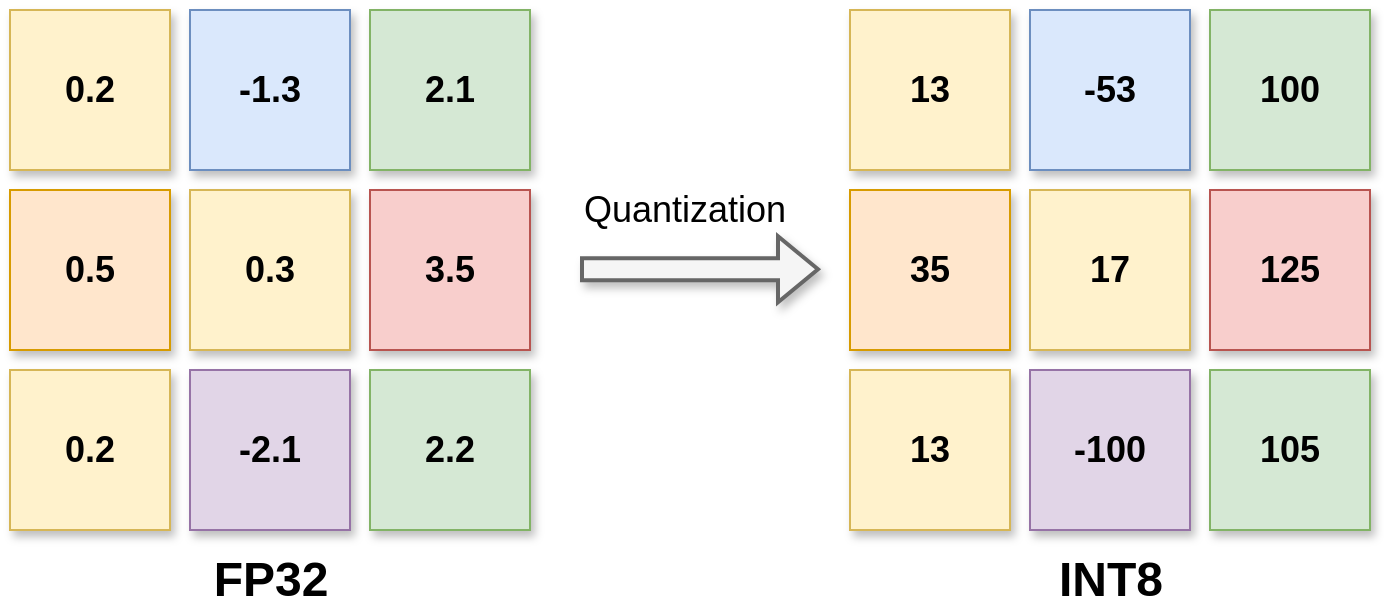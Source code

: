 <mxfile version="20.0.1" type="github">
  <diagram id="ppC39IwgiAFX2ZTD-nuR" name="Page-1">
    <mxGraphModel dx="1089" dy="636" grid="1" gridSize="10" guides="1" tooltips="1" connect="1" arrows="1" fold="1" page="1" pageScale="1" pageWidth="850" pageHeight="1100" math="0" shadow="0">
      <root>
        <mxCell id="0" />
        <mxCell id="1" parent="0" />
        <mxCell id="mcf2gClhwfiL2pvnPJNO-1" value="&lt;b&gt;&lt;font style=&quot;font-size: 18px;&quot;&gt;0.2&lt;/font&gt;&lt;/b&gt;" style="whiteSpace=wrap;html=1;aspect=fixed;fillColor=#fff2cc;strokeColor=#d6b656;shadow=1;" parent="1" vertex="1">
          <mxGeometry x="85" y="70" width="80" height="80" as="geometry" />
        </mxCell>
        <mxCell id="mcf2gClhwfiL2pvnPJNO-2" value="&lt;b&gt;&lt;font style=&quot;font-size: 18px;&quot;&gt;-1.3&lt;/font&gt;&lt;/b&gt;" style="whiteSpace=wrap;html=1;aspect=fixed;fillColor=#dae8fc;strokeColor=#6c8ebf;shadow=1;" parent="1" vertex="1">
          <mxGeometry x="175" y="70" width="80" height="80" as="geometry" />
        </mxCell>
        <mxCell id="mcf2gClhwfiL2pvnPJNO-3" value="&lt;font style=&quot;font-size: 18px;&quot;&gt;&lt;b&gt;2.1&lt;/b&gt;&lt;/font&gt;" style="whiteSpace=wrap;html=1;aspect=fixed;fillColor=#d5e8d4;strokeColor=#82b366;shadow=1;" parent="1" vertex="1">
          <mxGeometry x="265" y="70" width="80" height="80" as="geometry" />
        </mxCell>
        <mxCell id="mcf2gClhwfiL2pvnPJNO-5" value="&lt;font style=&quot;font-size: 18px;&quot;&gt;&lt;b&gt;0.5&lt;/b&gt;&lt;/font&gt;" style="whiteSpace=wrap;html=1;aspect=fixed;fillColor=#ffe6cc;strokeColor=#d79b00;shadow=1;" parent="1" vertex="1">
          <mxGeometry x="85" y="160" width="80" height="80" as="geometry" />
        </mxCell>
        <mxCell id="mcf2gClhwfiL2pvnPJNO-6" value="&lt;font style=&quot;font-size: 18px;&quot;&gt;&lt;b&gt;0.3&lt;/b&gt;&lt;/font&gt;" style="whiteSpace=wrap;html=1;aspect=fixed;fillColor=#fff2cc;strokeColor=#d6b656;shadow=1;" parent="1" vertex="1">
          <mxGeometry x="175" y="160" width="80" height="80" as="geometry" />
        </mxCell>
        <mxCell id="mcf2gClhwfiL2pvnPJNO-7" value="&lt;font style=&quot;font-size: 18px;&quot;&gt;&lt;b&gt;3.5&lt;/b&gt;&lt;/font&gt;" style="whiteSpace=wrap;html=1;aspect=fixed;fillColor=#f8cecc;strokeColor=#b85450;shadow=1;" parent="1" vertex="1">
          <mxGeometry x="265" y="160" width="80" height="80" as="geometry" />
        </mxCell>
        <mxCell id="mcf2gClhwfiL2pvnPJNO-8" value="&lt;font style=&quot;font-size: 18px;&quot;&gt;&lt;b&gt;0.2&lt;/b&gt;&lt;/font&gt;" style="whiteSpace=wrap;html=1;aspect=fixed;fillColor=#fff2cc;strokeColor=#d6b656;shadow=1;" parent="1" vertex="1">
          <mxGeometry x="85" y="250" width="80" height="80" as="geometry" />
        </mxCell>
        <mxCell id="mcf2gClhwfiL2pvnPJNO-9" value="&lt;font style=&quot;font-size: 18px;&quot;&gt;&lt;b&gt;-2.1&lt;/b&gt;&lt;/font&gt;" style="whiteSpace=wrap;html=1;aspect=fixed;fillColor=#e1d5e7;strokeColor=#9673a6;shadow=1;" parent="1" vertex="1">
          <mxGeometry x="175" y="250" width="80" height="80" as="geometry" />
        </mxCell>
        <mxCell id="mcf2gClhwfiL2pvnPJNO-10" value="&lt;b&gt;&lt;font style=&quot;font-size: 18px;&quot;&gt;2.2&lt;/font&gt;&lt;/b&gt;" style="whiteSpace=wrap;html=1;aspect=fixed;fillColor=#d5e8d4;strokeColor=#82b366;shadow=1;" parent="1" vertex="1">
          <mxGeometry x="265" y="250" width="80" height="80" as="geometry" />
        </mxCell>
        <mxCell id="mcf2gClhwfiL2pvnPJNO-21" value="" style="shape=flexArrow;endArrow=classic;html=1;rounded=0;fillColor=#f5f5f5;strokeColor=#666666;strokeWidth=2;shadow=1;" parent="1" edge="1">
          <mxGeometry width="50" height="50" relative="1" as="geometry">
            <mxPoint x="370" y="199.66" as="sourcePoint" />
            <mxPoint x="490" y="199.66" as="targetPoint" />
          </mxGeometry>
        </mxCell>
        <mxCell id="mcf2gClhwfiL2pvnPJNO-22" value="&lt;font style=&quot;font-size: 18px;&quot;&gt;Quantization&lt;/font&gt;" style="edgeLabel;html=1;align=center;verticalAlign=middle;resizable=0;points=[];" parent="mcf2gClhwfiL2pvnPJNO-21" vertex="1" connectable="0">
          <mxGeometry x="-0.198" relative="1" as="geometry">
            <mxPoint x="4" y="-30" as="offset" />
          </mxGeometry>
        </mxCell>
        <mxCell id="mcf2gClhwfiL2pvnPJNO-23" value="&lt;b&gt;&lt;font style=&quot;font-size: 24px;&quot;&gt;FP32&lt;/font&gt;&lt;/b&gt;" style="text;html=1;align=center;verticalAlign=middle;resizable=0;points=[];autosize=1;strokeColor=none;fillColor=none;shadow=1;" parent="1" vertex="1">
          <mxGeometry x="180" y="345" width="70" height="20" as="geometry" />
        </mxCell>
        <mxCell id="mcf2gClhwfiL2pvnPJNO-35" value="&lt;b&gt;&lt;font style=&quot;font-size: 18px;&quot;&gt;13&lt;/font&gt;&lt;/b&gt;" style="whiteSpace=wrap;html=1;aspect=fixed;fillColor=#fff2cc;strokeColor=#d6b656;shadow=1;" parent="1" vertex="1">
          <mxGeometry x="505" y="70" width="80" height="80" as="geometry" />
        </mxCell>
        <mxCell id="mcf2gClhwfiL2pvnPJNO-36" value="&lt;b&gt;&lt;font style=&quot;font-size: 18px;&quot;&gt;-53&lt;/font&gt;&lt;/b&gt;" style="whiteSpace=wrap;html=1;aspect=fixed;fillColor=#dae8fc;strokeColor=#6c8ebf;shadow=1;" parent="1" vertex="1">
          <mxGeometry x="595" y="70" width="80" height="80" as="geometry" />
        </mxCell>
        <mxCell id="mcf2gClhwfiL2pvnPJNO-37" value="&lt;font style=&quot;font-size: 18px;&quot;&gt;&lt;b&gt;100&lt;/b&gt;&lt;/font&gt;" style="whiteSpace=wrap;html=1;aspect=fixed;fillColor=#d5e8d4;strokeColor=#82b366;shadow=1;" parent="1" vertex="1">
          <mxGeometry x="685" y="70" width="80" height="80" as="geometry" />
        </mxCell>
        <mxCell id="mcf2gClhwfiL2pvnPJNO-38" value="&lt;font style=&quot;font-size: 18px;&quot;&gt;&lt;b&gt;35&lt;/b&gt;&lt;/font&gt;" style="whiteSpace=wrap;html=1;aspect=fixed;fillColor=#ffe6cc;strokeColor=#d79b00;shadow=1;" parent="1" vertex="1">
          <mxGeometry x="505" y="160" width="80" height="80" as="geometry" />
        </mxCell>
        <mxCell id="mcf2gClhwfiL2pvnPJNO-39" value="&lt;font style=&quot;font-size: 18px;&quot;&gt;&lt;b&gt;17&lt;/b&gt;&lt;/font&gt;" style="whiteSpace=wrap;html=1;aspect=fixed;fillColor=#fff2cc;strokeColor=#d6b656;shadow=1;" parent="1" vertex="1">
          <mxGeometry x="595" y="160" width="80" height="80" as="geometry" />
        </mxCell>
        <mxCell id="mcf2gClhwfiL2pvnPJNO-40" value="&lt;font style=&quot;font-size: 18px;&quot;&gt;&lt;b&gt;125&lt;/b&gt;&lt;/font&gt;" style="whiteSpace=wrap;html=1;aspect=fixed;fillColor=#f8cecc;strokeColor=#b85450;shadow=1;" parent="1" vertex="1">
          <mxGeometry x="685" y="160" width="80" height="80" as="geometry" />
        </mxCell>
        <mxCell id="mcf2gClhwfiL2pvnPJNO-41" value="&lt;font style=&quot;font-size: 18px;&quot;&gt;&lt;b&gt;13&lt;/b&gt;&lt;/font&gt;" style="whiteSpace=wrap;html=1;aspect=fixed;fillColor=#fff2cc;strokeColor=#d6b656;shadow=1;" parent="1" vertex="1">
          <mxGeometry x="505" y="250" width="80" height="80" as="geometry" />
        </mxCell>
        <mxCell id="mcf2gClhwfiL2pvnPJNO-42" value="&lt;font style=&quot;font-size: 18px;&quot;&gt;&lt;b&gt;-100&lt;/b&gt;&lt;/font&gt;" style="whiteSpace=wrap;html=1;aspect=fixed;fillColor=#e1d5e7;strokeColor=#9673a6;shadow=1;" parent="1" vertex="1">
          <mxGeometry x="595" y="250" width="80" height="80" as="geometry" />
        </mxCell>
        <mxCell id="mcf2gClhwfiL2pvnPJNO-43" value="&lt;b&gt;&lt;font style=&quot;font-size: 18px;&quot;&gt;105&lt;/font&gt;&lt;/b&gt;" style="whiteSpace=wrap;html=1;aspect=fixed;fillColor=#d5e8d4;strokeColor=#82b366;shadow=1;" parent="1" vertex="1">
          <mxGeometry x="685" y="250" width="80" height="80" as="geometry" />
        </mxCell>
        <mxCell id="mcf2gClhwfiL2pvnPJNO-44" value="&lt;b&gt;&lt;font style=&quot;font-size: 24px;&quot;&gt;INT8&lt;/font&gt;&lt;/b&gt;" style="text;html=1;align=center;verticalAlign=middle;resizable=0;points=[];autosize=1;strokeColor=none;fillColor=none;shadow=1;" parent="1" vertex="1">
          <mxGeometry x="600" y="345" width="70" height="20" as="geometry" />
        </mxCell>
      </root>
    </mxGraphModel>
  </diagram>
</mxfile>
